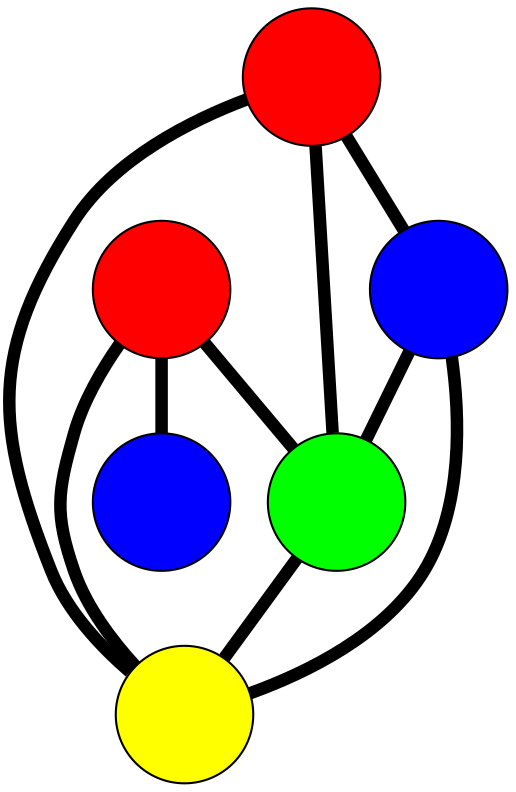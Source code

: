 graph G {
	graph [bb="-109.29,-145.56,98.616,193.72",
		overlap=false,
		sep=0.0,
		splines=true
	];
	node [color=black,
		fixedsize=true,
		fontname="Latin Modern Math",
		fontsize=42,
		height=.92,
		label="\N",
		penwidth=1,
		shape=circle,
		width=.92
	];
	edge [color=black,
		penwidth=6,
		style=bold
	];
	0	 [fillcolor=red,
		height=0.91667,
		label="",
		pos="-76.286,-84.12",
		style=filled,
		width=0.91667];
	2	 [fillcolor=blue,
		height=0.91667,
		label="",
		pos="2.5843,-112.56",
		style=filled,
		width=0.91667];
	0 -- 2	 [pos="-45.114,-95.36 -39.689,-97.316 -34.045,-99.351 -28.619,-101.31"];
	4	 [fillcolor=green,
		height=0.91667,
		label="",
		pos="30.3,-31.098",
		style=filled,
		width=0.91667];
	0 -- 4	 [pos="-46.596,-69.35 -31.935,-62.057 -14.289,-53.279 0.39949,-45.972"];
	5	 [fillcolor=yellow,
		height=0.91667,
		label="",
		pos="-45.81,-3.4752",
		style=filled,
		width=0.91667];
	0 -- 5	 [pos="-64.59,-53.171 -62.273,-47.041 -59.841,-40.606 -57.524,-34.474"];
	1	 [fillcolor=red,
		height=0.91667,
		label="",
		pos="23.595,70.532",
		style=filled,
		width=0.91667];
	3	 [fillcolor=blue,
		height=0.91667,
		label="",
		pos="65.616,160.72",
		style=filled,
		width=0.91667];
	1 -- 3	 [pos="37.587,100.56 42.076,110.2 47.047,120.87 51.541,130.51"];
	1 -- 4	 [pos="25.772,37.536 26.521,26.176 27.36,13.455 28.111,2.0808"];
	1 -- 5	 [pos="0.8692,46.299 -6.8003,38.121 -15.359,28.994 -23.033,20.812"];
	2 -- 4	 [pos="13.221,-81.297 15.327,-75.105 17.539,-68.604 19.646,-62.411"];
	2 -- 5	 [pos="-10.896,-82.173 -17.608,-67.043 -25.699,-48.806 -32.401,-33.698"];
	4 -- 5	 [pos="-1.0961,-19.703 -5.5185,-18.098 -10.065,-16.448 -14.486,-14.844"];
}
